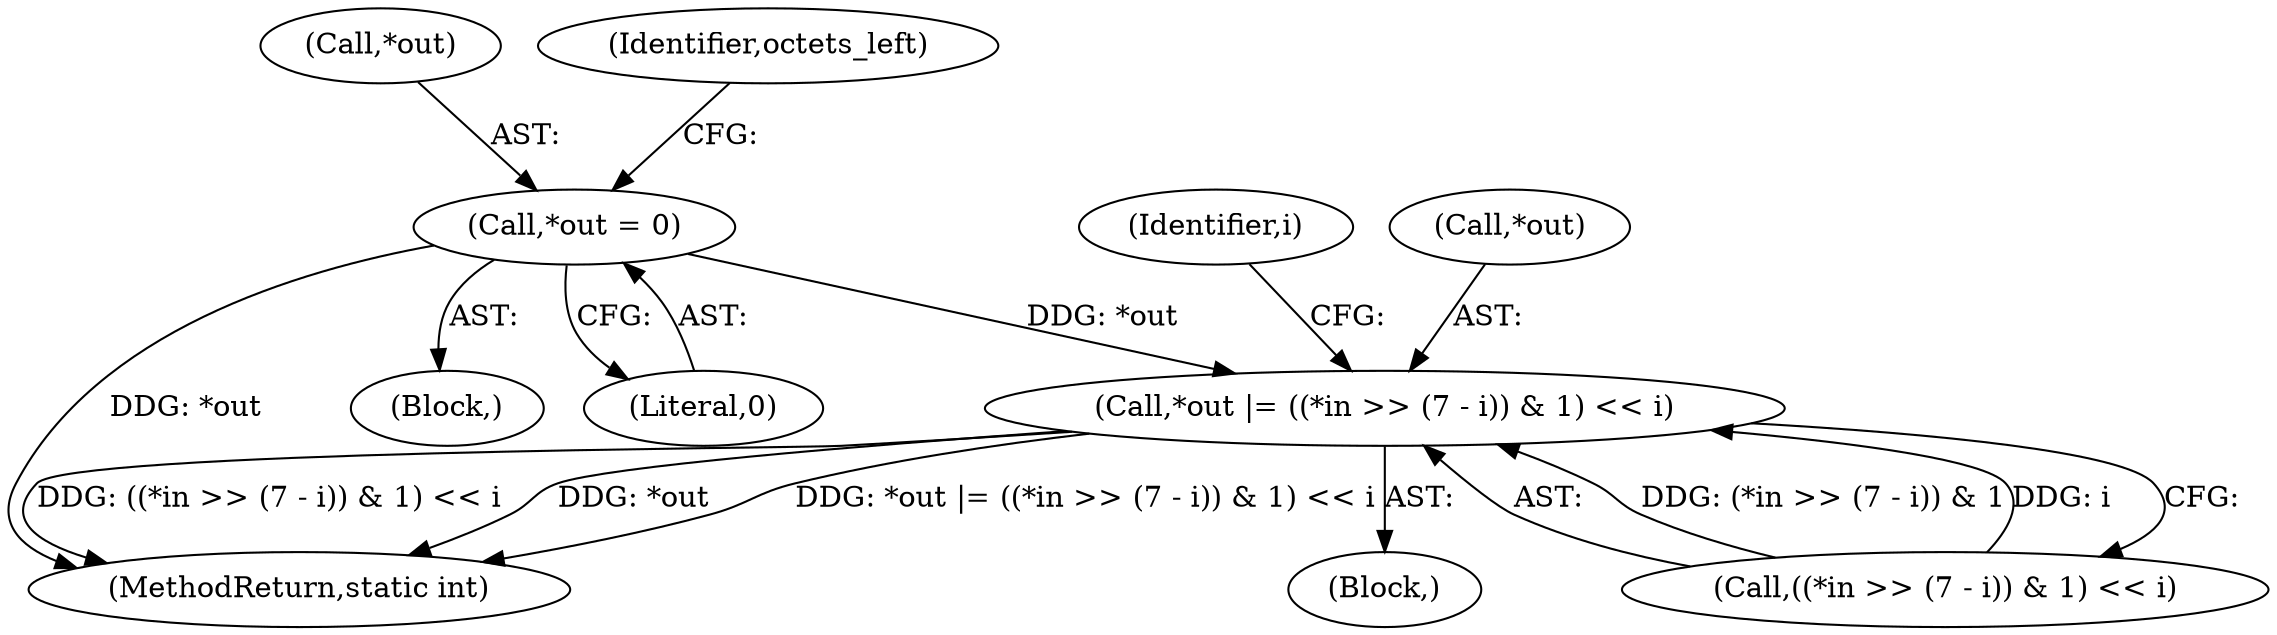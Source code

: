 digraph "0_OpenSC_412a6142c27a5973c61ba540e33cdc22d5608e68@pointer" {
"1000160" [label="(Call,*out = 0)"];
"1000189" [label="(Call,*out |= ((*in >> (7 - i)) & 1) << i)"];
"1000161" [label="(Call,*out)"];
"1000190" [label="(Call,*out)"];
"1000223" [label="(MethodReturn,static int)"];
"1000188" [label="(Block,)"];
"1000166" [label="(Identifier,octets_left)"];
"1000189" [label="(Call,*out |= ((*in >> (7 - i)) & 1) << i)"];
"1000187" [label="(Identifier,i)"];
"1000192" [label="(Call,((*in >> (7 - i)) & 1) << i)"];
"1000160" [label="(Call,*out = 0)"];
"1000158" [label="(Block,)"];
"1000163" [label="(Literal,0)"];
"1000160" -> "1000158"  [label="AST: "];
"1000160" -> "1000163"  [label="CFG: "];
"1000161" -> "1000160"  [label="AST: "];
"1000163" -> "1000160"  [label="AST: "];
"1000166" -> "1000160"  [label="CFG: "];
"1000160" -> "1000223"  [label="DDG: *out"];
"1000160" -> "1000189"  [label="DDG: *out"];
"1000189" -> "1000188"  [label="AST: "];
"1000189" -> "1000192"  [label="CFG: "];
"1000190" -> "1000189"  [label="AST: "];
"1000192" -> "1000189"  [label="AST: "];
"1000187" -> "1000189"  [label="CFG: "];
"1000189" -> "1000223"  [label="DDG: *out"];
"1000189" -> "1000223"  [label="DDG: *out |= ((*in >> (7 - i)) & 1) << i"];
"1000189" -> "1000223"  [label="DDG: ((*in >> (7 - i)) & 1) << i"];
"1000192" -> "1000189"  [label="DDG: (*in >> (7 - i)) & 1"];
"1000192" -> "1000189"  [label="DDG: i"];
}
